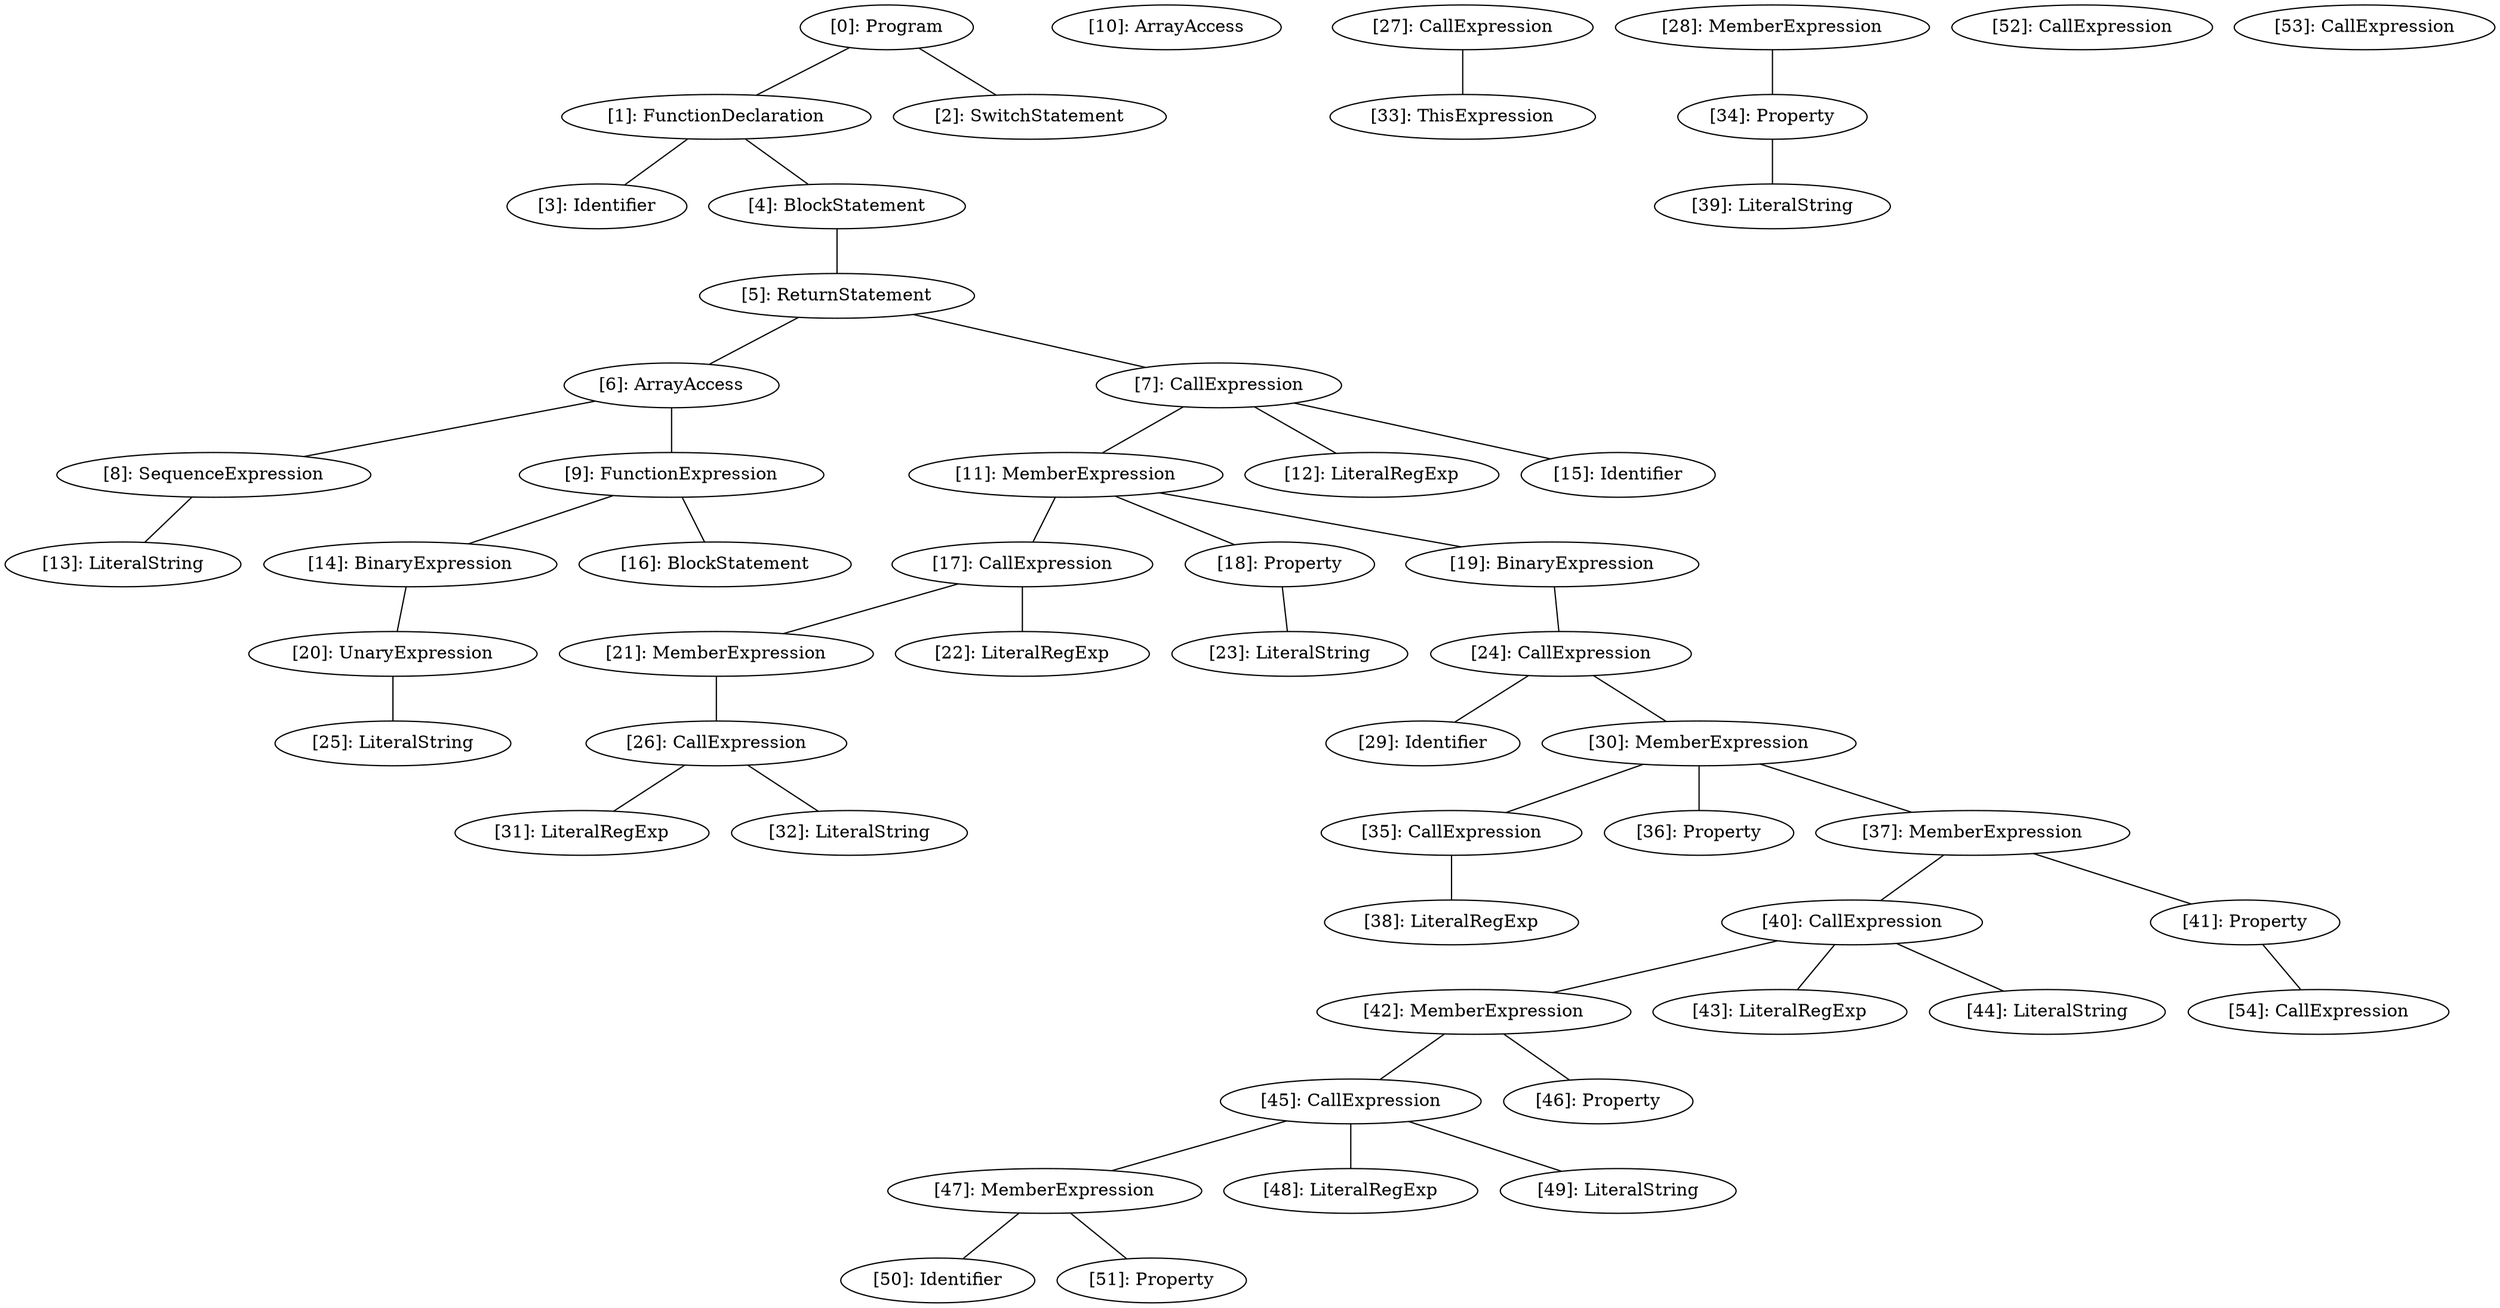// Result
graph {
	0 [label="[0]: Program"]
	1 [label="[1]: FunctionDeclaration"]
	2 [label="[2]: SwitchStatement"]
	3 [label="[3]: Identifier"]
	4 [label="[4]: BlockStatement"]
	5 [label="[5]: ReturnStatement"]
	6 [label="[6]: ArrayAccess"]
	7 [label="[7]: CallExpression"]
	8 [label="[8]: SequenceExpression"]
	9 [label="[9]: FunctionExpression"]
	10 [label="[10]: ArrayAccess"]
	11 [label="[11]: MemberExpression"]
	12 [label="[12]: LiteralRegExp"]
	13 [label="[13]: LiteralString"]
	14 [label="[14]: BinaryExpression"]
	15 [label="[15]: Identifier"]
	16 [label="[16]: BlockStatement"]
	17 [label="[17]: CallExpression"]
	18 [label="[18]: Property"]
	19 [label="[19]: BinaryExpression"]
	20 [label="[20]: UnaryExpression"]
	21 [label="[21]: MemberExpression"]
	22 [label="[22]: LiteralRegExp"]
	23 [label="[23]: LiteralString"]
	24 [label="[24]: CallExpression"]
	25 [label="[25]: LiteralString"]
	26 [label="[26]: CallExpression"]
	27 [label="[27]: CallExpression"]
	28 [label="[28]: MemberExpression"]
	29 [label="[29]: Identifier"]
	30 [label="[30]: MemberExpression"]
	31 [label="[31]: LiteralRegExp"]
	32 [label="[32]: LiteralString"]
	33 [label="[33]: ThisExpression"]
	34 [label="[34]: Property"]
	35 [label="[35]: CallExpression"]
	36 [label="[36]: Property"]
	37 [label="[37]: MemberExpression"]
	38 [label="[38]: LiteralRegExp"]
	39 [label="[39]: LiteralString"]
	40 [label="[40]: CallExpression"]
	41 [label="[41]: Property"]
	42 [label="[42]: MemberExpression"]
	43 [label="[43]: LiteralRegExp"]
	44 [label="[44]: LiteralString"]
	45 [label="[45]: CallExpression"]
	46 [label="[46]: Property"]
	47 [label="[47]: MemberExpression"]
	48 [label="[48]: LiteralRegExp"]
	49 [label="[49]: LiteralString"]
	50 [label="[50]: Identifier"]
	51 [label="[51]: Property"]
	52 [label="[52]: CallExpression"]
	53 [label="[53]: CallExpression"]
	54 [label="[54]: CallExpression"]
	0 -- 1
	0 -- 2
	1 -- 3
	1 -- 4
	4 -- 5
	5 -- 6
	5 -- 7
	6 -- 8
	6 -- 9
	7 -- 11
	7 -- 12
	7 -- 15
	8 -- 13
	9 -- 14
	9 -- 16
	11 -- 17
	11 -- 18
	11 -- 19
	14 -- 20
	17 -- 21
	17 -- 22
	18 -- 23
	19 -- 24
	20 -- 25
	21 -- 26
	24 -- 29
	24 -- 30
	26 -- 31
	26 -- 32
	27 -- 33
	28 -- 34
	30 -- 35
	30 -- 36
	30 -- 37
	34 -- 39
	35 -- 38
	37 -- 40
	37 -- 41
	40 -- 42
	40 -- 43
	40 -- 44
	41 -- 54
	42 -- 45
	42 -- 46
	45 -- 47
	45 -- 48
	45 -- 49
	47 -- 50
	47 -- 51
}
